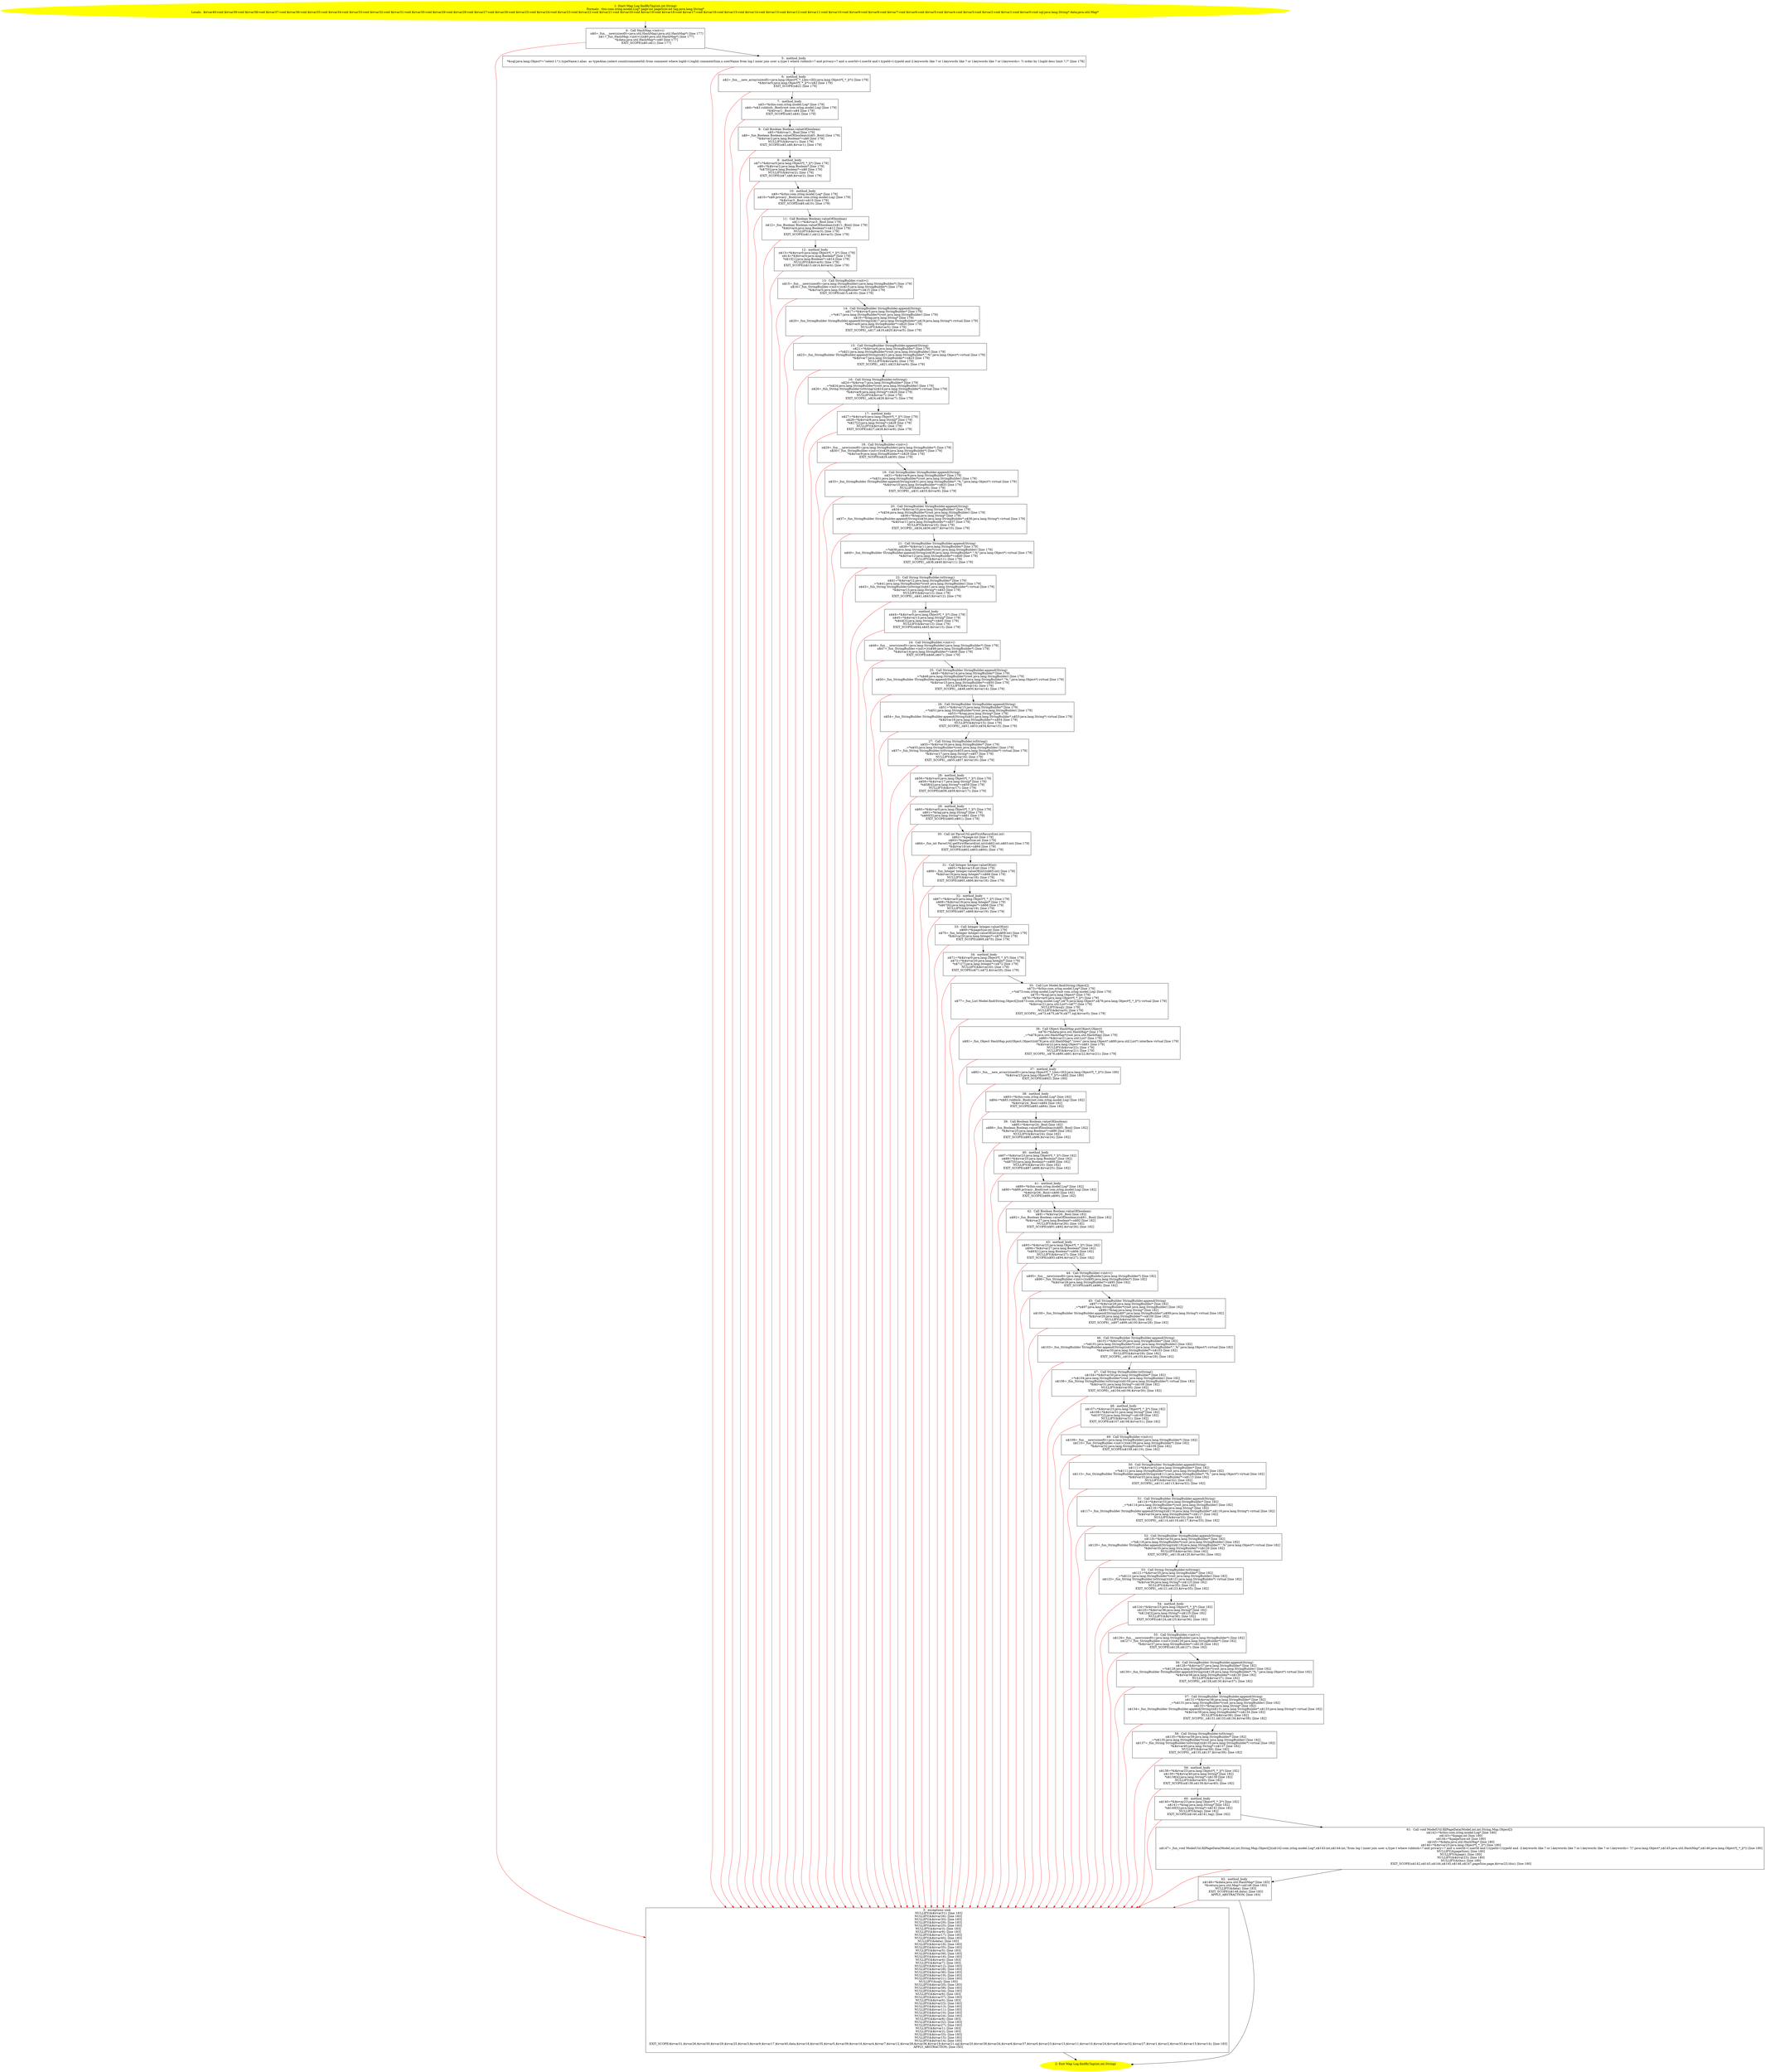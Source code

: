 /* @generated */
digraph cfg {
"com.zrlog.model.Log.findByTag(int,int,java.lang.String):java.util.Map.734ab06d39d2f42f70b16a574d7ffe7b_1" [label="1: Start Map Log.findByTag(int,int,String)\nFormals:  this:com.zrlog.model.Log* page:int pageSize:int tag:java.lang.String*\nLocals:  $irvar40:void $irvar39:void $irvar38:void $irvar37:void $irvar36:void $irvar35:void $irvar34:void $irvar33:void $irvar32:void $irvar31:void $irvar30:void $irvar29:void $irvar28:void $irvar27:void $irvar26:void $irvar25:void $irvar24:void $irvar23:void $irvar22:void $irvar21:void $irvar20:void $irvar19:void $irvar18:void $irvar17:void $irvar16:void $irvar15:void $irvar14:void $irvar13:void $irvar12:void $irvar11:void $irvar10:void $irvar9:void $irvar8:void $irvar7:void $irvar6:void $irvar5:void $irvar4:void $irvar3:void $irvar2:void $irvar1:void $irvar0:void sql:java.lang.String* data:java.util.Map* \n  " color=yellow style=filled]
	

	 "com.zrlog.model.Log.findByTag(int,int,java.lang.String):java.util.Map.734ab06d39d2f42f70b16a574d7ffe7b_1" -> "com.zrlog.model.Log.findByTag(int,int,java.lang.String):java.util.Map.734ab06d39d2f42f70b16a574d7ffe7b_4" ;
"com.zrlog.model.Log.findByTag(int,int,java.lang.String):java.util.Map.734ab06d39d2f42f70b16a574d7ffe7b_2" [label="2: Exit Map Log.findByTag(int,int,String) \n  " color=yellow style=filled]
	

"com.zrlog.model.Log.findByTag(int,int,java.lang.String):java.util.Map.734ab06d39d2f42f70b16a574d7ffe7b_3" [label="3:  exceptions sink \n   NULLIFY(&$irvar31); [line 183]\n  NULLIFY(&$irvar26); [line 183]\n  NULLIFY(&$irvar30); [line 183]\n  NULLIFY(&$irvar29); [line 183]\n  NULLIFY(&$irvar25); [line 183]\n  NULLIFY(&$irvar3); [line 183]\n  NULLIFY(&$irvar9); [line 183]\n  NULLIFY(&$irvar17); [line 183]\n  NULLIFY(&$irvar40); [line 183]\n  NULLIFY(&data); [line 183]\n  NULLIFY(&$irvar18); [line 183]\n  NULLIFY(&$irvar35); [line 183]\n  NULLIFY(&$irvar5); [line 183]\n  NULLIFY(&$irvar39); [line 183]\n  NULLIFY(&$irvar16); [line 183]\n  NULLIFY(&$irvar4); [line 183]\n  NULLIFY(&$irvar7); [line 183]\n  NULLIFY(&$irvar12); [line 183]\n  NULLIFY(&$irvar28); [line 183]\n  NULLIFY(&$irvar36); [line 183]\n  NULLIFY(&$irvar19); [line 183]\n  NULLIFY(&$irvar21); [line 183]\n  NULLIFY(&sql); [line 183]\n  NULLIFY(&$irvar20); [line 183]\n  NULLIFY(&$irvar38); [line 183]\n  NULLIFY(&$irvar34); [line 183]\n  NULLIFY(&$irvar6); [line 183]\n  NULLIFY(&$irvar37); [line 183]\n  NULLIFY(&$irvar0); [line 183]\n  NULLIFY(&$irvar23); [line 183]\n  NULLIFY(&$irvar13); [line 183]\n  NULLIFY(&$irvar11); [line 183]\n  NULLIFY(&$irvar10); [line 183]\n  NULLIFY(&$irvar24); [line 183]\n  NULLIFY(&$irvar8); [line 183]\n  NULLIFY(&$irvar32); [line 183]\n  NULLIFY(&$irvar27); [line 183]\n  NULLIFY(&$irvar1); [line 183]\n  NULLIFY(&$irvar2); [line 183]\n  NULLIFY(&$irvar33); [line 183]\n  NULLIFY(&$irvar15); [line 183]\n  NULLIFY(&$irvar14); [line 183]\n  EXIT_SCOPE($irvar31,$irvar26,$irvar30,$irvar29,$irvar25,$irvar3,$irvar9,$irvar17,$irvar40,data,$irvar18,$irvar35,$irvar5,$irvar39,$irvar16,$irvar4,$irvar7,$irvar12,$irvar28,$irvar36,$irvar19,$irvar21,sql,$irvar20,$irvar38,$irvar34,$irvar6,$irvar37,$irvar0,$irvar23,$irvar13,$irvar11,$irvar10,$irvar24,$irvar8,$irvar32,$irvar27,$irvar1,$irvar2,$irvar33,$irvar15,$irvar14); [line 183]\n  APPLY_ABSTRACTION; [line 183]\n " shape="box"]
	

	 "com.zrlog.model.Log.findByTag(int,int,java.lang.String):java.util.Map.734ab06d39d2f42f70b16a574d7ffe7b_3" -> "com.zrlog.model.Log.findByTag(int,int,java.lang.String):java.util.Map.734ab06d39d2f42f70b16a574d7ffe7b_2" ;
"com.zrlog.model.Log.findByTag(int,int,java.lang.String):java.util.Map.734ab06d39d2f42f70b16a574d7ffe7b_4" [label="4:  Call HashMap.<init>() \n   n$0=_fun___new(sizeof(t=java.util.HashMap):java.util.HashMap*) [line 177]\n  n$1=_fun_HashMap.<init>()(n$0:java.util.HashMap*) [line 177]\n  *&data:java.util.HashMap*=n$0 [line 177]\n  EXIT_SCOPE(n$0,n$1); [line 177]\n " shape="box"]
	

	 "com.zrlog.model.Log.findByTag(int,int,java.lang.String):java.util.Map.734ab06d39d2f42f70b16a574d7ffe7b_4" -> "com.zrlog.model.Log.findByTag(int,int,java.lang.String):java.util.Map.734ab06d39d2f42f70b16a574d7ffe7b_5" ;
	 "com.zrlog.model.Log.findByTag(int,int,java.lang.String):java.util.Map.734ab06d39d2f42f70b16a574d7ffe7b_4" -> "com.zrlog.model.Log.findByTag(int,int,java.lang.String):java.util.Map.734ab06d39d2f42f70b16a574d7ffe7b_3" [color="red" ];
"com.zrlog.model.Log.findByTag(int,int,java.lang.String):java.util.Map.734ab06d39d2f42f70b16a574d7ffe7b_5" [label="5:  method_body \n   *&sql:java.lang.Object*=\"select l.*,t.typeName,t.alias  as typeAlias,(select count(commentId) from comment where logId=l.logId) commentSize,u.userName from log l inner join user u,type t where rubbish=? and privacy=? and u.userId=l.userId and t.typeId=l.typeId and (l.keywords like ? or l.keywords like ? or l.keywords like ? or l.keywords= ?) order by l.logId desc limit ?,?\" [line 178]\n " shape="box"]
	

	 "com.zrlog.model.Log.findByTag(int,int,java.lang.String):java.util.Map.734ab06d39d2f42f70b16a574d7ffe7b_5" -> "com.zrlog.model.Log.findByTag(int,int,java.lang.String):java.util.Map.734ab06d39d2f42f70b16a574d7ffe7b_6" ;
	 "com.zrlog.model.Log.findByTag(int,int,java.lang.String):java.util.Map.734ab06d39d2f42f70b16a574d7ffe7b_5" -> "com.zrlog.model.Log.findByTag(int,int,java.lang.String):java.util.Map.734ab06d39d2f42f70b16a574d7ffe7b_3" [color="red" ];
"com.zrlog.model.Log.findByTag(int,int,java.lang.String):java.util.Map.734ab06d39d2f42f70b16a574d7ffe7b_6" [label="6:  method_body \n   n$2=_fun___new_array(sizeof(t=java.lang.Object*[_*_];len=[8]):java.lang.Object*[_*_](*)) [line 179]\n  *&$irvar0:java.lang.Object*[_*_](*)=n$2 [line 179]\n  EXIT_SCOPE(n$2); [line 179]\n " shape="box"]
	

	 "com.zrlog.model.Log.findByTag(int,int,java.lang.String):java.util.Map.734ab06d39d2f42f70b16a574d7ffe7b_6" -> "com.zrlog.model.Log.findByTag(int,int,java.lang.String):java.util.Map.734ab06d39d2f42f70b16a574d7ffe7b_7" ;
	 "com.zrlog.model.Log.findByTag(int,int,java.lang.String):java.util.Map.734ab06d39d2f42f70b16a574d7ffe7b_6" -> "com.zrlog.model.Log.findByTag(int,int,java.lang.String):java.util.Map.734ab06d39d2f42f70b16a574d7ffe7b_3" [color="red" ];
"com.zrlog.model.Log.findByTag(int,int,java.lang.String):java.util.Map.734ab06d39d2f42f70b16a574d7ffe7b_7" [label="7:  method_body \n   n$3=*&this:com.zrlog.model.Log* [line 179]\n  n$4=*n$3.rubbish:_Bool(root com.zrlog.model.Log) [line 179]\n  *&$irvar1:_Bool=n$4 [line 179]\n  EXIT_SCOPE(n$3,n$4); [line 179]\n " shape="box"]
	

	 "com.zrlog.model.Log.findByTag(int,int,java.lang.String):java.util.Map.734ab06d39d2f42f70b16a574d7ffe7b_7" -> "com.zrlog.model.Log.findByTag(int,int,java.lang.String):java.util.Map.734ab06d39d2f42f70b16a574d7ffe7b_8" ;
	 "com.zrlog.model.Log.findByTag(int,int,java.lang.String):java.util.Map.734ab06d39d2f42f70b16a574d7ffe7b_7" -> "com.zrlog.model.Log.findByTag(int,int,java.lang.String):java.util.Map.734ab06d39d2f42f70b16a574d7ffe7b_3" [color="red" ];
"com.zrlog.model.Log.findByTag(int,int,java.lang.String):java.util.Map.734ab06d39d2f42f70b16a574d7ffe7b_8" [label="8:  Call Boolean Boolean.valueOf(boolean) \n   n$5=*&$irvar1:_Bool [line 179]\n  n$6=_fun_Boolean Boolean.valueOf(boolean)(n$5:_Bool) [line 179]\n  *&$irvar2:java.lang.Boolean*=n$6 [line 179]\n  NULLIFY(&$irvar1); [line 179]\n  EXIT_SCOPE(n$5,n$6,$irvar1); [line 179]\n " shape="box"]
	

	 "com.zrlog.model.Log.findByTag(int,int,java.lang.String):java.util.Map.734ab06d39d2f42f70b16a574d7ffe7b_8" -> "com.zrlog.model.Log.findByTag(int,int,java.lang.String):java.util.Map.734ab06d39d2f42f70b16a574d7ffe7b_9" ;
	 "com.zrlog.model.Log.findByTag(int,int,java.lang.String):java.util.Map.734ab06d39d2f42f70b16a574d7ffe7b_8" -> "com.zrlog.model.Log.findByTag(int,int,java.lang.String):java.util.Map.734ab06d39d2f42f70b16a574d7ffe7b_3" [color="red" ];
"com.zrlog.model.Log.findByTag(int,int,java.lang.String):java.util.Map.734ab06d39d2f42f70b16a574d7ffe7b_9" [label="9:  method_body \n   n$7=*&$irvar0:java.lang.Object*[_*_](*) [line 179]\n  n$8=*&$irvar2:java.lang.Boolean* [line 179]\n  *n$7[0]:java.lang.Boolean*=n$8 [line 179]\n  NULLIFY(&$irvar2); [line 179]\n  EXIT_SCOPE(n$7,n$8,$irvar2); [line 179]\n " shape="box"]
	

	 "com.zrlog.model.Log.findByTag(int,int,java.lang.String):java.util.Map.734ab06d39d2f42f70b16a574d7ffe7b_9" -> "com.zrlog.model.Log.findByTag(int,int,java.lang.String):java.util.Map.734ab06d39d2f42f70b16a574d7ffe7b_10" ;
	 "com.zrlog.model.Log.findByTag(int,int,java.lang.String):java.util.Map.734ab06d39d2f42f70b16a574d7ffe7b_9" -> "com.zrlog.model.Log.findByTag(int,int,java.lang.String):java.util.Map.734ab06d39d2f42f70b16a574d7ffe7b_3" [color="red" ];
"com.zrlog.model.Log.findByTag(int,int,java.lang.String):java.util.Map.734ab06d39d2f42f70b16a574d7ffe7b_10" [label="10:  method_body \n   n$9=*&this:com.zrlog.model.Log* [line 179]\n  n$10=*n$9.privacy:_Bool(root com.zrlog.model.Log) [line 179]\n  *&$irvar3:_Bool=n$10 [line 179]\n  EXIT_SCOPE(n$9,n$10); [line 179]\n " shape="box"]
	

	 "com.zrlog.model.Log.findByTag(int,int,java.lang.String):java.util.Map.734ab06d39d2f42f70b16a574d7ffe7b_10" -> "com.zrlog.model.Log.findByTag(int,int,java.lang.String):java.util.Map.734ab06d39d2f42f70b16a574d7ffe7b_11" ;
	 "com.zrlog.model.Log.findByTag(int,int,java.lang.String):java.util.Map.734ab06d39d2f42f70b16a574d7ffe7b_10" -> "com.zrlog.model.Log.findByTag(int,int,java.lang.String):java.util.Map.734ab06d39d2f42f70b16a574d7ffe7b_3" [color="red" ];
"com.zrlog.model.Log.findByTag(int,int,java.lang.String):java.util.Map.734ab06d39d2f42f70b16a574d7ffe7b_11" [label="11:  Call Boolean Boolean.valueOf(boolean) \n   n$11=*&$irvar3:_Bool [line 179]\n  n$12=_fun_Boolean Boolean.valueOf(boolean)(n$11:_Bool) [line 179]\n  *&$irvar4:java.lang.Boolean*=n$12 [line 179]\n  NULLIFY(&$irvar3); [line 179]\n  EXIT_SCOPE(n$11,n$12,$irvar3); [line 179]\n " shape="box"]
	

	 "com.zrlog.model.Log.findByTag(int,int,java.lang.String):java.util.Map.734ab06d39d2f42f70b16a574d7ffe7b_11" -> "com.zrlog.model.Log.findByTag(int,int,java.lang.String):java.util.Map.734ab06d39d2f42f70b16a574d7ffe7b_12" ;
	 "com.zrlog.model.Log.findByTag(int,int,java.lang.String):java.util.Map.734ab06d39d2f42f70b16a574d7ffe7b_11" -> "com.zrlog.model.Log.findByTag(int,int,java.lang.String):java.util.Map.734ab06d39d2f42f70b16a574d7ffe7b_3" [color="red" ];
"com.zrlog.model.Log.findByTag(int,int,java.lang.String):java.util.Map.734ab06d39d2f42f70b16a574d7ffe7b_12" [label="12:  method_body \n   n$13=*&$irvar0:java.lang.Object*[_*_](*) [line 179]\n  n$14=*&$irvar4:java.lang.Boolean* [line 179]\n  *n$13[1]:java.lang.Boolean*=n$14 [line 179]\n  NULLIFY(&$irvar4); [line 179]\n  EXIT_SCOPE(n$13,n$14,$irvar4); [line 179]\n " shape="box"]
	

	 "com.zrlog.model.Log.findByTag(int,int,java.lang.String):java.util.Map.734ab06d39d2f42f70b16a574d7ffe7b_12" -> "com.zrlog.model.Log.findByTag(int,int,java.lang.String):java.util.Map.734ab06d39d2f42f70b16a574d7ffe7b_13" ;
	 "com.zrlog.model.Log.findByTag(int,int,java.lang.String):java.util.Map.734ab06d39d2f42f70b16a574d7ffe7b_12" -> "com.zrlog.model.Log.findByTag(int,int,java.lang.String):java.util.Map.734ab06d39d2f42f70b16a574d7ffe7b_3" [color="red" ];
"com.zrlog.model.Log.findByTag(int,int,java.lang.String):java.util.Map.734ab06d39d2f42f70b16a574d7ffe7b_13" [label="13:  Call StringBuilder.<init>() \n   n$15=_fun___new(sizeof(t=java.lang.StringBuilder):java.lang.StringBuilder*) [line 179]\n  n$16=_fun_StringBuilder.<init>()(n$15:java.lang.StringBuilder*) [line 179]\n  *&$irvar5:java.lang.StringBuilder*=n$15 [line 179]\n  EXIT_SCOPE(n$15,n$16); [line 179]\n " shape="box"]
	

	 "com.zrlog.model.Log.findByTag(int,int,java.lang.String):java.util.Map.734ab06d39d2f42f70b16a574d7ffe7b_13" -> "com.zrlog.model.Log.findByTag(int,int,java.lang.String):java.util.Map.734ab06d39d2f42f70b16a574d7ffe7b_14" ;
	 "com.zrlog.model.Log.findByTag(int,int,java.lang.String):java.util.Map.734ab06d39d2f42f70b16a574d7ffe7b_13" -> "com.zrlog.model.Log.findByTag(int,int,java.lang.String):java.util.Map.734ab06d39d2f42f70b16a574d7ffe7b_3" [color="red" ];
"com.zrlog.model.Log.findByTag(int,int,java.lang.String):java.util.Map.734ab06d39d2f42f70b16a574d7ffe7b_14" [label="14:  Call StringBuilder StringBuilder.append(String) \n   n$17=*&$irvar5:java.lang.StringBuilder* [line 179]\n  _=*n$17:java.lang.StringBuilder*(root java.lang.StringBuilder) [line 179]\n  n$19=*&tag:java.lang.String* [line 179]\n  n$20=_fun_StringBuilder StringBuilder.append(String)(n$17:java.lang.StringBuilder*,n$19:java.lang.String*) virtual [line 179]\n  *&$irvar6:java.lang.StringBuilder*=n$20 [line 179]\n  NULLIFY(&$irvar5); [line 179]\n  EXIT_SCOPE(_,n$17,n$19,n$20,$irvar5); [line 179]\n " shape="box"]
	

	 "com.zrlog.model.Log.findByTag(int,int,java.lang.String):java.util.Map.734ab06d39d2f42f70b16a574d7ffe7b_14" -> "com.zrlog.model.Log.findByTag(int,int,java.lang.String):java.util.Map.734ab06d39d2f42f70b16a574d7ffe7b_15" ;
	 "com.zrlog.model.Log.findByTag(int,int,java.lang.String):java.util.Map.734ab06d39d2f42f70b16a574d7ffe7b_14" -> "com.zrlog.model.Log.findByTag(int,int,java.lang.String):java.util.Map.734ab06d39d2f42f70b16a574d7ffe7b_3" [color="red" ];
"com.zrlog.model.Log.findByTag(int,int,java.lang.String):java.util.Map.734ab06d39d2f42f70b16a574d7ffe7b_15" [label="15:  Call StringBuilder StringBuilder.append(String) \n   n$21=*&$irvar6:java.lang.StringBuilder* [line 179]\n  _=*n$21:java.lang.StringBuilder*(root java.lang.StringBuilder) [line 179]\n  n$23=_fun_StringBuilder StringBuilder.append(String)(n$21:java.lang.StringBuilder*,\",%\":java.lang.Object*) virtual [line 179]\n  *&$irvar7:java.lang.StringBuilder*=n$23 [line 179]\n  NULLIFY(&$irvar6); [line 179]\n  EXIT_SCOPE(_,n$21,n$23,$irvar6); [line 179]\n " shape="box"]
	

	 "com.zrlog.model.Log.findByTag(int,int,java.lang.String):java.util.Map.734ab06d39d2f42f70b16a574d7ffe7b_15" -> "com.zrlog.model.Log.findByTag(int,int,java.lang.String):java.util.Map.734ab06d39d2f42f70b16a574d7ffe7b_16" ;
	 "com.zrlog.model.Log.findByTag(int,int,java.lang.String):java.util.Map.734ab06d39d2f42f70b16a574d7ffe7b_15" -> "com.zrlog.model.Log.findByTag(int,int,java.lang.String):java.util.Map.734ab06d39d2f42f70b16a574d7ffe7b_3" [color="red" ];
"com.zrlog.model.Log.findByTag(int,int,java.lang.String):java.util.Map.734ab06d39d2f42f70b16a574d7ffe7b_16" [label="16:  Call String StringBuilder.toString() \n   n$24=*&$irvar7:java.lang.StringBuilder* [line 179]\n  _=*n$24:java.lang.StringBuilder*(root java.lang.StringBuilder) [line 179]\n  n$26=_fun_String StringBuilder.toString()(n$24:java.lang.StringBuilder*) virtual [line 179]\n  *&$irvar8:java.lang.String*=n$26 [line 179]\n  NULLIFY(&$irvar7); [line 179]\n  EXIT_SCOPE(_,n$24,n$26,$irvar7); [line 179]\n " shape="box"]
	

	 "com.zrlog.model.Log.findByTag(int,int,java.lang.String):java.util.Map.734ab06d39d2f42f70b16a574d7ffe7b_16" -> "com.zrlog.model.Log.findByTag(int,int,java.lang.String):java.util.Map.734ab06d39d2f42f70b16a574d7ffe7b_17" ;
	 "com.zrlog.model.Log.findByTag(int,int,java.lang.String):java.util.Map.734ab06d39d2f42f70b16a574d7ffe7b_16" -> "com.zrlog.model.Log.findByTag(int,int,java.lang.String):java.util.Map.734ab06d39d2f42f70b16a574d7ffe7b_3" [color="red" ];
"com.zrlog.model.Log.findByTag(int,int,java.lang.String):java.util.Map.734ab06d39d2f42f70b16a574d7ffe7b_17" [label="17:  method_body \n   n$27=*&$irvar0:java.lang.Object*[_*_](*) [line 179]\n  n$28=*&$irvar8:java.lang.String* [line 179]\n  *n$27[2]:java.lang.String*=n$28 [line 179]\n  NULLIFY(&$irvar8); [line 179]\n  EXIT_SCOPE(n$27,n$28,$irvar8); [line 179]\n " shape="box"]
	

	 "com.zrlog.model.Log.findByTag(int,int,java.lang.String):java.util.Map.734ab06d39d2f42f70b16a574d7ffe7b_17" -> "com.zrlog.model.Log.findByTag(int,int,java.lang.String):java.util.Map.734ab06d39d2f42f70b16a574d7ffe7b_18" ;
	 "com.zrlog.model.Log.findByTag(int,int,java.lang.String):java.util.Map.734ab06d39d2f42f70b16a574d7ffe7b_17" -> "com.zrlog.model.Log.findByTag(int,int,java.lang.String):java.util.Map.734ab06d39d2f42f70b16a574d7ffe7b_3" [color="red" ];
"com.zrlog.model.Log.findByTag(int,int,java.lang.String):java.util.Map.734ab06d39d2f42f70b16a574d7ffe7b_18" [label="18:  Call StringBuilder.<init>() \n   n$29=_fun___new(sizeof(t=java.lang.StringBuilder):java.lang.StringBuilder*) [line 179]\n  n$30=_fun_StringBuilder.<init>()(n$29:java.lang.StringBuilder*) [line 179]\n  *&$irvar9:java.lang.StringBuilder*=n$29 [line 179]\n  EXIT_SCOPE(n$29,n$30); [line 179]\n " shape="box"]
	

	 "com.zrlog.model.Log.findByTag(int,int,java.lang.String):java.util.Map.734ab06d39d2f42f70b16a574d7ffe7b_18" -> "com.zrlog.model.Log.findByTag(int,int,java.lang.String):java.util.Map.734ab06d39d2f42f70b16a574d7ffe7b_19" ;
	 "com.zrlog.model.Log.findByTag(int,int,java.lang.String):java.util.Map.734ab06d39d2f42f70b16a574d7ffe7b_18" -> "com.zrlog.model.Log.findByTag(int,int,java.lang.String):java.util.Map.734ab06d39d2f42f70b16a574d7ffe7b_3" [color="red" ];
"com.zrlog.model.Log.findByTag(int,int,java.lang.String):java.util.Map.734ab06d39d2f42f70b16a574d7ffe7b_19" [label="19:  Call StringBuilder StringBuilder.append(String) \n   n$31=*&$irvar9:java.lang.StringBuilder* [line 179]\n  _=*n$31:java.lang.StringBuilder*(root java.lang.StringBuilder) [line 179]\n  n$33=_fun_StringBuilder StringBuilder.append(String)(n$31:java.lang.StringBuilder*,\"%,\":java.lang.Object*) virtual [line 179]\n  *&$irvar10:java.lang.StringBuilder*=n$33 [line 179]\n  NULLIFY(&$irvar9); [line 179]\n  EXIT_SCOPE(_,n$31,n$33,$irvar9); [line 179]\n " shape="box"]
	

	 "com.zrlog.model.Log.findByTag(int,int,java.lang.String):java.util.Map.734ab06d39d2f42f70b16a574d7ffe7b_19" -> "com.zrlog.model.Log.findByTag(int,int,java.lang.String):java.util.Map.734ab06d39d2f42f70b16a574d7ffe7b_20" ;
	 "com.zrlog.model.Log.findByTag(int,int,java.lang.String):java.util.Map.734ab06d39d2f42f70b16a574d7ffe7b_19" -> "com.zrlog.model.Log.findByTag(int,int,java.lang.String):java.util.Map.734ab06d39d2f42f70b16a574d7ffe7b_3" [color="red" ];
"com.zrlog.model.Log.findByTag(int,int,java.lang.String):java.util.Map.734ab06d39d2f42f70b16a574d7ffe7b_20" [label="20:  Call StringBuilder StringBuilder.append(String) \n   n$34=*&$irvar10:java.lang.StringBuilder* [line 179]\n  _=*n$34:java.lang.StringBuilder*(root java.lang.StringBuilder) [line 179]\n  n$36=*&tag:java.lang.String* [line 179]\n  n$37=_fun_StringBuilder StringBuilder.append(String)(n$34:java.lang.StringBuilder*,n$36:java.lang.String*) virtual [line 179]\n  *&$irvar11:java.lang.StringBuilder*=n$37 [line 179]\n  NULLIFY(&$irvar10); [line 179]\n  EXIT_SCOPE(_,n$34,n$36,n$37,$irvar10); [line 179]\n " shape="box"]
	

	 "com.zrlog.model.Log.findByTag(int,int,java.lang.String):java.util.Map.734ab06d39d2f42f70b16a574d7ffe7b_20" -> "com.zrlog.model.Log.findByTag(int,int,java.lang.String):java.util.Map.734ab06d39d2f42f70b16a574d7ffe7b_21" ;
	 "com.zrlog.model.Log.findByTag(int,int,java.lang.String):java.util.Map.734ab06d39d2f42f70b16a574d7ffe7b_20" -> "com.zrlog.model.Log.findByTag(int,int,java.lang.String):java.util.Map.734ab06d39d2f42f70b16a574d7ffe7b_3" [color="red" ];
"com.zrlog.model.Log.findByTag(int,int,java.lang.String):java.util.Map.734ab06d39d2f42f70b16a574d7ffe7b_21" [label="21:  Call StringBuilder StringBuilder.append(String) \n   n$38=*&$irvar11:java.lang.StringBuilder* [line 179]\n  _=*n$38:java.lang.StringBuilder*(root java.lang.StringBuilder) [line 179]\n  n$40=_fun_StringBuilder StringBuilder.append(String)(n$38:java.lang.StringBuilder*,\",%\":java.lang.Object*) virtual [line 179]\n  *&$irvar12:java.lang.StringBuilder*=n$40 [line 179]\n  NULLIFY(&$irvar11); [line 179]\n  EXIT_SCOPE(_,n$38,n$40,$irvar11); [line 179]\n " shape="box"]
	

	 "com.zrlog.model.Log.findByTag(int,int,java.lang.String):java.util.Map.734ab06d39d2f42f70b16a574d7ffe7b_21" -> "com.zrlog.model.Log.findByTag(int,int,java.lang.String):java.util.Map.734ab06d39d2f42f70b16a574d7ffe7b_22" ;
	 "com.zrlog.model.Log.findByTag(int,int,java.lang.String):java.util.Map.734ab06d39d2f42f70b16a574d7ffe7b_21" -> "com.zrlog.model.Log.findByTag(int,int,java.lang.String):java.util.Map.734ab06d39d2f42f70b16a574d7ffe7b_3" [color="red" ];
"com.zrlog.model.Log.findByTag(int,int,java.lang.String):java.util.Map.734ab06d39d2f42f70b16a574d7ffe7b_22" [label="22:  Call String StringBuilder.toString() \n   n$41=*&$irvar12:java.lang.StringBuilder* [line 179]\n  _=*n$41:java.lang.StringBuilder*(root java.lang.StringBuilder) [line 179]\n  n$43=_fun_String StringBuilder.toString()(n$41:java.lang.StringBuilder*) virtual [line 179]\n  *&$irvar13:java.lang.String*=n$43 [line 179]\n  NULLIFY(&$irvar12); [line 179]\n  EXIT_SCOPE(_,n$41,n$43,$irvar12); [line 179]\n " shape="box"]
	

	 "com.zrlog.model.Log.findByTag(int,int,java.lang.String):java.util.Map.734ab06d39d2f42f70b16a574d7ffe7b_22" -> "com.zrlog.model.Log.findByTag(int,int,java.lang.String):java.util.Map.734ab06d39d2f42f70b16a574d7ffe7b_23" ;
	 "com.zrlog.model.Log.findByTag(int,int,java.lang.String):java.util.Map.734ab06d39d2f42f70b16a574d7ffe7b_22" -> "com.zrlog.model.Log.findByTag(int,int,java.lang.String):java.util.Map.734ab06d39d2f42f70b16a574d7ffe7b_3" [color="red" ];
"com.zrlog.model.Log.findByTag(int,int,java.lang.String):java.util.Map.734ab06d39d2f42f70b16a574d7ffe7b_23" [label="23:  method_body \n   n$44=*&$irvar0:java.lang.Object*[_*_](*) [line 179]\n  n$45=*&$irvar13:java.lang.String* [line 179]\n  *n$44[3]:java.lang.String*=n$45 [line 179]\n  NULLIFY(&$irvar13); [line 179]\n  EXIT_SCOPE(n$44,n$45,$irvar13); [line 179]\n " shape="box"]
	

	 "com.zrlog.model.Log.findByTag(int,int,java.lang.String):java.util.Map.734ab06d39d2f42f70b16a574d7ffe7b_23" -> "com.zrlog.model.Log.findByTag(int,int,java.lang.String):java.util.Map.734ab06d39d2f42f70b16a574d7ffe7b_24" ;
	 "com.zrlog.model.Log.findByTag(int,int,java.lang.String):java.util.Map.734ab06d39d2f42f70b16a574d7ffe7b_23" -> "com.zrlog.model.Log.findByTag(int,int,java.lang.String):java.util.Map.734ab06d39d2f42f70b16a574d7ffe7b_3" [color="red" ];
"com.zrlog.model.Log.findByTag(int,int,java.lang.String):java.util.Map.734ab06d39d2f42f70b16a574d7ffe7b_24" [label="24:  Call StringBuilder.<init>() \n   n$46=_fun___new(sizeof(t=java.lang.StringBuilder):java.lang.StringBuilder*) [line 179]\n  n$47=_fun_StringBuilder.<init>()(n$46:java.lang.StringBuilder*) [line 179]\n  *&$irvar14:java.lang.StringBuilder*=n$46 [line 179]\n  EXIT_SCOPE(n$46,n$47); [line 179]\n " shape="box"]
	

	 "com.zrlog.model.Log.findByTag(int,int,java.lang.String):java.util.Map.734ab06d39d2f42f70b16a574d7ffe7b_24" -> "com.zrlog.model.Log.findByTag(int,int,java.lang.String):java.util.Map.734ab06d39d2f42f70b16a574d7ffe7b_25" ;
	 "com.zrlog.model.Log.findByTag(int,int,java.lang.String):java.util.Map.734ab06d39d2f42f70b16a574d7ffe7b_24" -> "com.zrlog.model.Log.findByTag(int,int,java.lang.String):java.util.Map.734ab06d39d2f42f70b16a574d7ffe7b_3" [color="red" ];
"com.zrlog.model.Log.findByTag(int,int,java.lang.String):java.util.Map.734ab06d39d2f42f70b16a574d7ffe7b_25" [label="25:  Call StringBuilder StringBuilder.append(String) \n   n$48=*&$irvar14:java.lang.StringBuilder* [line 179]\n  _=*n$48:java.lang.StringBuilder*(root java.lang.StringBuilder) [line 179]\n  n$50=_fun_StringBuilder StringBuilder.append(String)(n$48:java.lang.StringBuilder*,\"%,\":java.lang.Object*) virtual [line 179]\n  *&$irvar15:java.lang.StringBuilder*=n$50 [line 179]\n  NULLIFY(&$irvar14); [line 179]\n  EXIT_SCOPE(_,n$48,n$50,$irvar14); [line 179]\n " shape="box"]
	

	 "com.zrlog.model.Log.findByTag(int,int,java.lang.String):java.util.Map.734ab06d39d2f42f70b16a574d7ffe7b_25" -> "com.zrlog.model.Log.findByTag(int,int,java.lang.String):java.util.Map.734ab06d39d2f42f70b16a574d7ffe7b_26" ;
	 "com.zrlog.model.Log.findByTag(int,int,java.lang.String):java.util.Map.734ab06d39d2f42f70b16a574d7ffe7b_25" -> "com.zrlog.model.Log.findByTag(int,int,java.lang.String):java.util.Map.734ab06d39d2f42f70b16a574d7ffe7b_3" [color="red" ];
"com.zrlog.model.Log.findByTag(int,int,java.lang.String):java.util.Map.734ab06d39d2f42f70b16a574d7ffe7b_26" [label="26:  Call StringBuilder StringBuilder.append(String) \n   n$51=*&$irvar15:java.lang.StringBuilder* [line 179]\n  _=*n$51:java.lang.StringBuilder*(root java.lang.StringBuilder) [line 179]\n  n$53=*&tag:java.lang.String* [line 179]\n  n$54=_fun_StringBuilder StringBuilder.append(String)(n$51:java.lang.StringBuilder*,n$53:java.lang.String*) virtual [line 179]\n  *&$irvar16:java.lang.StringBuilder*=n$54 [line 179]\n  NULLIFY(&$irvar15); [line 179]\n  EXIT_SCOPE(_,n$51,n$53,n$54,$irvar15); [line 179]\n " shape="box"]
	

	 "com.zrlog.model.Log.findByTag(int,int,java.lang.String):java.util.Map.734ab06d39d2f42f70b16a574d7ffe7b_26" -> "com.zrlog.model.Log.findByTag(int,int,java.lang.String):java.util.Map.734ab06d39d2f42f70b16a574d7ffe7b_27" ;
	 "com.zrlog.model.Log.findByTag(int,int,java.lang.String):java.util.Map.734ab06d39d2f42f70b16a574d7ffe7b_26" -> "com.zrlog.model.Log.findByTag(int,int,java.lang.String):java.util.Map.734ab06d39d2f42f70b16a574d7ffe7b_3" [color="red" ];
"com.zrlog.model.Log.findByTag(int,int,java.lang.String):java.util.Map.734ab06d39d2f42f70b16a574d7ffe7b_27" [label="27:  Call String StringBuilder.toString() \n   n$55=*&$irvar16:java.lang.StringBuilder* [line 179]\n  _=*n$55:java.lang.StringBuilder*(root java.lang.StringBuilder) [line 179]\n  n$57=_fun_String StringBuilder.toString()(n$55:java.lang.StringBuilder*) virtual [line 179]\n  *&$irvar17:java.lang.String*=n$57 [line 179]\n  NULLIFY(&$irvar16); [line 179]\n  EXIT_SCOPE(_,n$55,n$57,$irvar16); [line 179]\n " shape="box"]
	

	 "com.zrlog.model.Log.findByTag(int,int,java.lang.String):java.util.Map.734ab06d39d2f42f70b16a574d7ffe7b_27" -> "com.zrlog.model.Log.findByTag(int,int,java.lang.String):java.util.Map.734ab06d39d2f42f70b16a574d7ffe7b_28" ;
	 "com.zrlog.model.Log.findByTag(int,int,java.lang.String):java.util.Map.734ab06d39d2f42f70b16a574d7ffe7b_27" -> "com.zrlog.model.Log.findByTag(int,int,java.lang.String):java.util.Map.734ab06d39d2f42f70b16a574d7ffe7b_3" [color="red" ];
"com.zrlog.model.Log.findByTag(int,int,java.lang.String):java.util.Map.734ab06d39d2f42f70b16a574d7ffe7b_28" [label="28:  method_body \n   n$58=*&$irvar0:java.lang.Object*[_*_](*) [line 179]\n  n$59=*&$irvar17:java.lang.String* [line 179]\n  *n$58[4]:java.lang.String*=n$59 [line 179]\n  NULLIFY(&$irvar17); [line 179]\n  EXIT_SCOPE(n$58,n$59,$irvar17); [line 179]\n " shape="box"]
	

	 "com.zrlog.model.Log.findByTag(int,int,java.lang.String):java.util.Map.734ab06d39d2f42f70b16a574d7ffe7b_28" -> "com.zrlog.model.Log.findByTag(int,int,java.lang.String):java.util.Map.734ab06d39d2f42f70b16a574d7ffe7b_29" ;
	 "com.zrlog.model.Log.findByTag(int,int,java.lang.String):java.util.Map.734ab06d39d2f42f70b16a574d7ffe7b_28" -> "com.zrlog.model.Log.findByTag(int,int,java.lang.String):java.util.Map.734ab06d39d2f42f70b16a574d7ffe7b_3" [color="red" ];
"com.zrlog.model.Log.findByTag(int,int,java.lang.String):java.util.Map.734ab06d39d2f42f70b16a574d7ffe7b_29" [label="29:  method_body \n   n$60=*&$irvar0:java.lang.Object*[_*_](*) [line 179]\n  n$61=*&tag:java.lang.String* [line 179]\n  *n$60[5]:java.lang.String*=n$61 [line 179]\n  EXIT_SCOPE(n$60,n$61); [line 179]\n " shape="box"]
	

	 "com.zrlog.model.Log.findByTag(int,int,java.lang.String):java.util.Map.734ab06d39d2f42f70b16a574d7ffe7b_29" -> "com.zrlog.model.Log.findByTag(int,int,java.lang.String):java.util.Map.734ab06d39d2f42f70b16a574d7ffe7b_30" ;
	 "com.zrlog.model.Log.findByTag(int,int,java.lang.String):java.util.Map.734ab06d39d2f42f70b16a574d7ffe7b_29" -> "com.zrlog.model.Log.findByTag(int,int,java.lang.String):java.util.Map.734ab06d39d2f42f70b16a574d7ffe7b_3" [color="red" ];
"com.zrlog.model.Log.findByTag(int,int,java.lang.String):java.util.Map.734ab06d39d2f42f70b16a574d7ffe7b_30" [label="30:  Call int ParseUtil.getFirstRecord(int,int) \n   n$62=*&page:int [line 179]\n  n$63=*&pageSize:int [line 179]\n  n$64=_fun_int ParseUtil.getFirstRecord(int,int)(n$62:int,n$63:int) [line 179]\n  *&$irvar18:int=n$64 [line 179]\n  EXIT_SCOPE(n$62,n$63,n$64); [line 179]\n " shape="box"]
	

	 "com.zrlog.model.Log.findByTag(int,int,java.lang.String):java.util.Map.734ab06d39d2f42f70b16a574d7ffe7b_30" -> "com.zrlog.model.Log.findByTag(int,int,java.lang.String):java.util.Map.734ab06d39d2f42f70b16a574d7ffe7b_31" ;
	 "com.zrlog.model.Log.findByTag(int,int,java.lang.String):java.util.Map.734ab06d39d2f42f70b16a574d7ffe7b_30" -> "com.zrlog.model.Log.findByTag(int,int,java.lang.String):java.util.Map.734ab06d39d2f42f70b16a574d7ffe7b_3" [color="red" ];
"com.zrlog.model.Log.findByTag(int,int,java.lang.String):java.util.Map.734ab06d39d2f42f70b16a574d7ffe7b_31" [label="31:  Call Integer Integer.valueOf(int) \n   n$65=*&$irvar18:int [line 179]\n  n$66=_fun_Integer Integer.valueOf(int)(n$65:int) [line 179]\n  *&$irvar19:java.lang.Integer*=n$66 [line 179]\n  NULLIFY(&$irvar18); [line 179]\n  EXIT_SCOPE(n$65,n$66,$irvar18); [line 179]\n " shape="box"]
	

	 "com.zrlog.model.Log.findByTag(int,int,java.lang.String):java.util.Map.734ab06d39d2f42f70b16a574d7ffe7b_31" -> "com.zrlog.model.Log.findByTag(int,int,java.lang.String):java.util.Map.734ab06d39d2f42f70b16a574d7ffe7b_32" ;
	 "com.zrlog.model.Log.findByTag(int,int,java.lang.String):java.util.Map.734ab06d39d2f42f70b16a574d7ffe7b_31" -> "com.zrlog.model.Log.findByTag(int,int,java.lang.String):java.util.Map.734ab06d39d2f42f70b16a574d7ffe7b_3" [color="red" ];
"com.zrlog.model.Log.findByTag(int,int,java.lang.String):java.util.Map.734ab06d39d2f42f70b16a574d7ffe7b_32" [label="32:  method_body \n   n$67=*&$irvar0:java.lang.Object*[_*_](*) [line 179]\n  n$68=*&$irvar19:java.lang.Integer* [line 179]\n  *n$67[6]:java.lang.Integer*=n$68 [line 179]\n  NULLIFY(&$irvar19); [line 179]\n  EXIT_SCOPE(n$67,n$68,$irvar19); [line 179]\n " shape="box"]
	

	 "com.zrlog.model.Log.findByTag(int,int,java.lang.String):java.util.Map.734ab06d39d2f42f70b16a574d7ffe7b_32" -> "com.zrlog.model.Log.findByTag(int,int,java.lang.String):java.util.Map.734ab06d39d2f42f70b16a574d7ffe7b_33" ;
	 "com.zrlog.model.Log.findByTag(int,int,java.lang.String):java.util.Map.734ab06d39d2f42f70b16a574d7ffe7b_32" -> "com.zrlog.model.Log.findByTag(int,int,java.lang.String):java.util.Map.734ab06d39d2f42f70b16a574d7ffe7b_3" [color="red" ];
"com.zrlog.model.Log.findByTag(int,int,java.lang.String):java.util.Map.734ab06d39d2f42f70b16a574d7ffe7b_33" [label="33:  Call Integer Integer.valueOf(int) \n   n$69=*&pageSize:int [line 179]\n  n$70=_fun_Integer Integer.valueOf(int)(n$69:int) [line 179]\n  *&$irvar20:java.lang.Integer*=n$70 [line 179]\n  EXIT_SCOPE(n$69,n$70); [line 179]\n " shape="box"]
	

	 "com.zrlog.model.Log.findByTag(int,int,java.lang.String):java.util.Map.734ab06d39d2f42f70b16a574d7ffe7b_33" -> "com.zrlog.model.Log.findByTag(int,int,java.lang.String):java.util.Map.734ab06d39d2f42f70b16a574d7ffe7b_34" ;
	 "com.zrlog.model.Log.findByTag(int,int,java.lang.String):java.util.Map.734ab06d39d2f42f70b16a574d7ffe7b_33" -> "com.zrlog.model.Log.findByTag(int,int,java.lang.String):java.util.Map.734ab06d39d2f42f70b16a574d7ffe7b_3" [color="red" ];
"com.zrlog.model.Log.findByTag(int,int,java.lang.String):java.util.Map.734ab06d39d2f42f70b16a574d7ffe7b_34" [label="34:  method_body \n   n$71=*&$irvar0:java.lang.Object*[_*_](*) [line 179]\n  n$72=*&$irvar20:java.lang.Integer* [line 179]\n  *n$71[7]:java.lang.Integer*=n$72 [line 179]\n  NULLIFY(&$irvar20); [line 179]\n  EXIT_SCOPE(n$71,n$72,$irvar20); [line 179]\n " shape="box"]
	

	 "com.zrlog.model.Log.findByTag(int,int,java.lang.String):java.util.Map.734ab06d39d2f42f70b16a574d7ffe7b_34" -> "com.zrlog.model.Log.findByTag(int,int,java.lang.String):java.util.Map.734ab06d39d2f42f70b16a574d7ffe7b_35" ;
	 "com.zrlog.model.Log.findByTag(int,int,java.lang.String):java.util.Map.734ab06d39d2f42f70b16a574d7ffe7b_34" -> "com.zrlog.model.Log.findByTag(int,int,java.lang.String):java.util.Map.734ab06d39d2f42f70b16a574d7ffe7b_3" [color="red" ];
"com.zrlog.model.Log.findByTag(int,int,java.lang.String):java.util.Map.734ab06d39d2f42f70b16a574d7ffe7b_35" [label="35:  Call List Model.find(String,Object[]) \n   n$73=*&this:com.zrlog.model.Log* [line 179]\n  _=*n$73:com.zrlog.model.Log*(root com.zrlog.model.Log) [line 179]\n  n$75=*&sql:java.lang.Object* [line 179]\n  n$76=*&$irvar0:java.lang.Object*[_*_](*) [line 179]\n  n$77=_fun_List Model.find(String,Object[])(n$73:com.zrlog.model.Log*,n$75:java.lang.Object*,n$76:java.lang.Object*[_*_](*)) virtual [line 179]\n  *&$irvar21:java.util.List*=n$77 [line 179]\n  NULLIFY(&sql); [line 179]\n  NULLIFY(&$irvar0); [line 179]\n  EXIT_SCOPE(_,n$73,n$75,n$76,n$77,sql,$irvar0); [line 179]\n " shape="box"]
	

	 "com.zrlog.model.Log.findByTag(int,int,java.lang.String):java.util.Map.734ab06d39d2f42f70b16a574d7ffe7b_35" -> "com.zrlog.model.Log.findByTag(int,int,java.lang.String):java.util.Map.734ab06d39d2f42f70b16a574d7ffe7b_36" ;
	 "com.zrlog.model.Log.findByTag(int,int,java.lang.String):java.util.Map.734ab06d39d2f42f70b16a574d7ffe7b_35" -> "com.zrlog.model.Log.findByTag(int,int,java.lang.String):java.util.Map.734ab06d39d2f42f70b16a574d7ffe7b_3" [color="red" ];
"com.zrlog.model.Log.findByTag(int,int,java.lang.String):java.util.Map.734ab06d39d2f42f70b16a574d7ffe7b_36" [label="36:  Call Object HashMap.put(Object,Object) \n   n$78=*&data:java.util.HashMap* [line 179]\n  _=*n$78:java.util.HashMap*(root java.util.HashMap) [line 179]\n  n$80=*&$irvar21:java.util.List* [line 179]\n  n$81=_fun_Object HashMap.put(Object,Object)(n$78:java.util.HashMap*,\"rows\":java.lang.Object*,n$80:java.util.List*) interface virtual [line 179]\n  *&$irvar22:java.lang.Object*=n$81 [line 179]\n  NULLIFY(&$irvar22); [line 179]\n  NULLIFY(&$irvar21); [line 179]\n  EXIT_SCOPE(_,n$78,n$80,n$81,$irvar22,$irvar21); [line 179]\n " shape="box"]
	

	 "com.zrlog.model.Log.findByTag(int,int,java.lang.String):java.util.Map.734ab06d39d2f42f70b16a574d7ffe7b_36" -> "com.zrlog.model.Log.findByTag(int,int,java.lang.String):java.util.Map.734ab06d39d2f42f70b16a574d7ffe7b_37" ;
	 "com.zrlog.model.Log.findByTag(int,int,java.lang.String):java.util.Map.734ab06d39d2f42f70b16a574d7ffe7b_36" -> "com.zrlog.model.Log.findByTag(int,int,java.lang.String):java.util.Map.734ab06d39d2f42f70b16a574d7ffe7b_3" [color="red" ];
"com.zrlog.model.Log.findByTag(int,int,java.lang.String):java.util.Map.734ab06d39d2f42f70b16a574d7ffe7b_37" [label="37:  method_body \n   n$82=_fun___new_array(sizeof(t=java.lang.Object*[_*_];len=[6]):java.lang.Object*[_*_](*)) [line 180]\n  *&$irvar23:java.lang.Object*[_*_](*)=n$82 [line 180]\n  EXIT_SCOPE(n$82); [line 180]\n " shape="box"]
	

	 "com.zrlog.model.Log.findByTag(int,int,java.lang.String):java.util.Map.734ab06d39d2f42f70b16a574d7ffe7b_37" -> "com.zrlog.model.Log.findByTag(int,int,java.lang.String):java.util.Map.734ab06d39d2f42f70b16a574d7ffe7b_38" ;
	 "com.zrlog.model.Log.findByTag(int,int,java.lang.String):java.util.Map.734ab06d39d2f42f70b16a574d7ffe7b_37" -> "com.zrlog.model.Log.findByTag(int,int,java.lang.String):java.util.Map.734ab06d39d2f42f70b16a574d7ffe7b_3" [color="red" ];
"com.zrlog.model.Log.findByTag(int,int,java.lang.String):java.util.Map.734ab06d39d2f42f70b16a574d7ffe7b_38" [label="38:  method_body \n   n$83=*&this:com.zrlog.model.Log* [line 182]\n  n$84=*n$83.rubbish:_Bool(root com.zrlog.model.Log) [line 182]\n  *&$irvar24:_Bool=n$84 [line 182]\n  EXIT_SCOPE(n$83,n$84); [line 182]\n " shape="box"]
	

	 "com.zrlog.model.Log.findByTag(int,int,java.lang.String):java.util.Map.734ab06d39d2f42f70b16a574d7ffe7b_38" -> "com.zrlog.model.Log.findByTag(int,int,java.lang.String):java.util.Map.734ab06d39d2f42f70b16a574d7ffe7b_39" ;
	 "com.zrlog.model.Log.findByTag(int,int,java.lang.String):java.util.Map.734ab06d39d2f42f70b16a574d7ffe7b_38" -> "com.zrlog.model.Log.findByTag(int,int,java.lang.String):java.util.Map.734ab06d39d2f42f70b16a574d7ffe7b_3" [color="red" ];
"com.zrlog.model.Log.findByTag(int,int,java.lang.String):java.util.Map.734ab06d39d2f42f70b16a574d7ffe7b_39" [label="39:  Call Boolean Boolean.valueOf(boolean) \n   n$85=*&$irvar24:_Bool [line 182]\n  n$86=_fun_Boolean Boolean.valueOf(boolean)(n$85:_Bool) [line 182]\n  *&$irvar25:java.lang.Boolean*=n$86 [line 182]\n  NULLIFY(&$irvar24); [line 182]\n  EXIT_SCOPE(n$85,n$86,$irvar24); [line 182]\n " shape="box"]
	

	 "com.zrlog.model.Log.findByTag(int,int,java.lang.String):java.util.Map.734ab06d39d2f42f70b16a574d7ffe7b_39" -> "com.zrlog.model.Log.findByTag(int,int,java.lang.String):java.util.Map.734ab06d39d2f42f70b16a574d7ffe7b_40" ;
	 "com.zrlog.model.Log.findByTag(int,int,java.lang.String):java.util.Map.734ab06d39d2f42f70b16a574d7ffe7b_39" -> "com.zrlog.model.Log.findByTag(int,int,java.lang.String):java.util.Map.734ab06d39d2f42f70b16a574d7ffe7b_3" [color="red" ];
"com.zrlog.model.Log.findByTag(int,int,java.lang.String):java.util.Map.734ab06d39d2f42f70b16a574d7ffe7b_40" [label="40:  method_body \n   n$87=*&$irvar23:java.lang.Object*[_*_](*) [line 182]\n  n$88=*&$irvar25:java.lang.Boolean* [line 182]\n  *n$87[0]:java.lang.Boolean*=n$88 [line 182]\n  NULLIFY(&$irvar25); [line 182]\n  EXIT_SCOPE(n$87,n$88,$irvar25); [line 182]\n " shape="box"]
	

	 "com.zrlog.model.Log.findByTag(int,int,java.lang.String):java.util.Map.734ab06d39d2f42f70b16a574d7ffe7b_40" -> "com.zrlog.model.Log.findByTag(int,int,java.lang.String):java.util.Map.734ab06d39d2f42f70b16a574d7ffe7b_41" ;
	 "com.zrlog.model.Log.findByTag(int,int,java.lang.String):java.util.Map.734ab06d39d2f42f70b16a574d7ffe7b_40" -> "com.zrlog.model.Log.findByTag(int,int,java.lang.String):java.util.Map.734ab06d39d2f42f70b16a574d7ffe7b_3" [color="red" ];
"com.zrlog.model.Log.findByTag(int,int,java.lang.String):java.util.Map.734ab06d39d2f42f70b16a574d7ffe7b_41" [label="41:  method_body \n   n$89=*&this:com.zrlog.model.Log* [line 182]\n  n$90=*n$89.privacy:_Bool(root com.zrlog.model.Log) [line 182]\n  *&$irvar26:_Bool=n$90 [line 182]\n  EXIT_SCOPE(n$89,n$90); [line 182]\n " shape="box"]
	

	 "com.zrlog.model.Log.findByTag(int,int,java.lang.String):java.util.Map.734ab06d39d2f42f70b16a574d7ffe7b_41" -> "com.zrlog.model.Log.findByTag(int,int,java.lang.String):java.util.Map.734ab06d39d2f42f70b16a574d7ffe7b_42" ;
	 "com.zrlog.model.Log.findByTag(int,int,java.lang.String):java.util.Map.734ab06d39d2f42f70b16a574d7ffe7b_41" -> "com.zrlog.model.Log.findByTag(int,int,java.lang.String):java.util.Map.734ab06d39d2f42f70b16a574d7ffe7b_3" [color="red" ];
"com.zrlog.model.Log.findByTag(int,int,java.lang.String):java.util.Map.734ab06d39d2f42f70b16a574d7ffe7b_42" [label="42:  Call Boolean Boolean.valueOf(boolean) \n   n$91=*&$irvar26:_Bool [line 182]\n  n$92=_fun_Boolean Boolean.valueOf(boolean)(n$91:_Bool) [line 182]\n  *&$irvar27:java.lang.Boolean*=n$92 [line 182]\n  NULLIFY(&$irvar26); [line 182]\n  EXIT_SCOPE(n$91,n$92,$irvar26); [line 182]\n " shape="box"]
	

	 "com.zrlog.model.Log.findByTag(int,int,java.lang.String):java.util.Map.734ab06d39d2f42f70b16a574d7ffe7b_42" -> "com.zrlog.model.Log.findByTag(int,int,java.lang.String):java.util.Map.734ab06d39d2f42f70b16a574d7ffe7b_43" ;
	 "com.zrlog.model.Log.findByTag(int,int,java.lang.String):java.util.Map.734ab06d39d2f42f70b16a574d7ffe7b_42" -> "com.zrlog.model.Log.findByTag(int,int,java.lang.String):java.util.Map.734ab06d39d2f42f70b16a574d7ffe7b_3" [color="red" ];
"com.zrlog.model.Log.findByTag(int,int,java.lang.String):java.util.Map.734ab06d39d2f42f70b16a574d7ffe7b_43" [label="43:  method_body \n   n$93=*&$irvar23:java.lang.Object*[_*_](*) [line 182]\n  n$94=*&$irvar27:java.lang.Boolean* [line 182]\n  *n$93[1]:java.lang.Boolean*=n$94 [line 182]\n  NULLIFY(&$irvar27); [line 182]\n  EXIT_SCOPE(n$93,n$94,$irvar27); [line 182]\n " shape="box"]
	

	 "com.zrlog.model.Log.findByTag(int,int,java.lang.String):java.util.Map.734ab06d39d2f42f70b16a574d7ffe7b_43" -> "com.zrlog.model.Log.findByTag(int,int,java.lang.String):java.util.Map.734ab06d39d2f42f70b16a574d7ffe7b_44" ;
	 "com.zrlog.model.Log.findByTag(int,int,java.lang.String):java.util.Map.734ab06d39d2f42f70b16a574d7ffe7b_43" -> "com.zrlog.model.Log.findByTag(int,int,java.lang.String):java.util.Map.734ab06d39d2f42f70b16a574d7ffe7b_3" [color="red" ];
"com.zrlog.model.Log.findByTag(int,int,java.lang.String):java.util.Map.734ab06d39d2f42f70b16a574d7ffe7b_44" [label="44:  Call StringBuilder.<init>() \n   n$95=_fun___new(sizeof(t=java.lang.StringBuilder):java.lang.StringBuilder*) [line 182]\n  n$96=_fun_StringBuilder.<init>()(n$95:java.lang.StringBuilder*) [line 182]\n  *&$irvar28:java.lang.StringBuilder*=n$95 [line 182]\n  EXIT_SCOPE(n$95,n$96); [line 182]\n " shape="box"]
	

	 "com.zrlog.model.Log.findByTag(int,int,java.lang.String):java.util.Map.734ab06d39d2f42f70b16a574d7ffe7b_44" -> "com.zrlog.model.Log.findByTag(int,int,java.lang.String):java.util.Map.734ab06d39d2f42f70b16a574d7ffe7b_45" ;
	 "com.zrlog.model.Log.findByTag(int,int,java.lang.String):java.util.Map.734ab06d39d2f42f70b16a574d7ffe7b_44" -> "com.zrlog.model.Log.findByTag(int,int,java.lang.String):java.util.Map.734ab06d39d2f42f70b16a574d7ffe7b_3" [color="red" ];
"com.zrlog.model.Log.findByTag(int,int,java.lang.String):java.util.Map.734ab06d39d2f42f70b16a574d7ffe7b_45" [label="45:  Call StringBuilder StringBuilder.append(String) \n   n$97=*&$irvar28:java.lang.StringBuilder* [line 182]\n  _=*n$97:java.lang.StringBuilder*(root java.lang.StringBuilder) [line 182]\n  n$99=*&tag:java.lang.String* [line 182]\n  n$100=_fun_StringBuilder StringBuilder.append(String)(n$97:java.lang.StringBuilder*,n$99:java.lang.String*) virtual [line 182]\n  *&$irvar29:java.lang.StringBuilder*=n$100 [line 182]\n  NULLIFY(&$irvar28); [line 182]\n  EXIT_SCOPE(_,n$97,n$99,n$100,$irvar28); [line 182]\n " shape="box"]
	

	 "com.zrlog.model.Log.findByTag(int,int,java.lang.String):java.util.Map.734ab06d39d2f42f70b16a574d7ffe7b_45" -> "com.zrlog.model.Log.findByTag(int,int,java.lang.String):java.util.Map.734ab06d39d2f42f70b16a574d7ffe7b_46" ;
	 "com.zrlog.model.Log.findByTag(int,int,java.lang.String):java.util.Map.734ab06d39d2f42f70b16a574d7ffe7b_45" -> "com.zrlog.model.Log.findByTag(int,int,java.lang.String):java.util.Map.734ab06d39d2f42f70b16a574d7ffe7b_3" [color="red" ];
"com.zrlog.model.Log.findByTag(int,int,java.lang.String):java.util.Map.734ab06d39d2f42f70b16a574d7ffe7b_46" [label="46:  Call StringBuilder StringBuilder.append(String) \n   n$101=*&$irvar29:java.lang.StringBuilder* [line 182]\n  _=*n$101:java.lang.StringBuilder*(root java.lang.StringBuilder) [line 182]\n  n$103=_fun_StringBuilder StringBuilder.append(String)(n$101:java.lang.StringBuilder*,\",%\":java.lang.Object*) virtual [line 182]\n  *&$irvar30:java.lang.StringBuilder*=n$103 [line 182]\n  NULLIFY(&$irvar29); [line 182]\n  EXIT_SCOPE(_,n$101,n$103,$irvar29); [line 182]\n " shape="box"]
	

	 "com.zrlog.model.Log.findByTag(int,int,java.lang.String):java.util.Map.734ab06d39d2f42f70b16a574d7ffe7b_46" -> "com.zrlog.model.Log.findByTag(int,int,java.lang.String):java.util.Map.734ab06d39d2f42f70b16a574d7ffe7b_47" ;
	 "com.zrlog.model.Log.findByTag(int,int,java.lang.String):java.util.Map.734ab06d39d2f42f70b16a574d7ffe7b_46" -> "com.zrlog.model.Log.findByTag(int,int,java.lang.String):java.util.Map.734ab06d39d2f42f70b16a574d7ffe7b_3" [color="red" ];
"com.zrlog.model.Log.findByTag(int,int,java.lang.String):java.util.Map.734ab06d39d2f42f70b16a574d7ffe7b_47" [label="47:  Call String StringBuilder.toString() \n   n$104=*&$irvar30:java.lang.StringBuilder* [line 182]\n  _=*n$104:java.lang.StringBuilder*(root java.lang.StringBuilder) [line 182]\n  n$106=_fun_String StringBuilder.toString()(n$104:java.lang.StringBuilder*) virtual [line 182]\n  *&$irvar31:java.lang.String*=n$106 [line 182]\n  NULLIFY(&$irvar30); [line 182]\n  EXIT_SCOPE(_,n$104,n$106,$irvar30); [line 182]\n " shape="box"]
	

	 "com.zrlog.model.Log.findByTag(int,int,java.lang.String):java.util.Map.734ab06d39d2f42f70b16a574d7ffe7b_47" -> "com.zrlog.model.Log.findByTag(int,int,java.lang.String):java.util.Map.734ab06d39d2f42f70b16a574d7ffe7b_48" ;
	 "com.zrlog.model.Log.findByTag(int,int,java.lang.String):java.util.Map.734ab06d39d2f42f70b16a574d7ffe7b_47" -> "com.zrlog.model.Log.findByTag(int,int,java.lang.String):java.util.Map.734ab06d39d2f42f70b16a574d7ffe7b_3" [color="red" ];
"com.zrlog.model.Log.findByTag(int,int,java.lang.String):java.util.Map.734ab06d39d2f42f70b16a574d7ffe7b_48" [label="48:  method_body \n   n$107=*&$irvar23:java.lang.Object*[_*_](*) [line 182]\n  n$108=*&$irvar31:java.lang.String* [line 182]\n  *n$107[2]:java.lang.String*=n$108 [line 182]\n  NULLIFY(&$irvar31); [line 182]\n  EXIT_SCOPE(n$107,n$108,$irvar31); [line 182]\n " shape="box"]
	

	 "com.zrlog.model.Log.findByTag(int,int,java.lang.String):java.util.Map.734ab06d39d2f42f70b16a574d7ffe7b_48" -> "com.zrlog.model.Log.findByTag(int,int,java.lang.String):java.util.Map.734ab06d39d2f42f70b16a574d7ffe7b_49" ;
	 "com.zrlog.model.Log.findByTag(int,int,java.lang.String):java.util.Map.734ab06d39d2f42f70b16a574d7ffe7b_48" -> "com.zrlog.model.Log.findByTag(int,int,java.lang.String):java.util.Map.734ab06d39d2f42f70b16a574d7ffe7b_3" [color="red" ];
"com.zrlog.model.Log.findByTag(int,int,java.lang.String):java.util.Map.734ab06d39d2f42f70b16a574d7ffe7b_49" [label="49:  Call StringBuilder.<init>() \n   n$109=_fun___new(sizeof(t=java.lang.StringBuilder):java.lang.StringBuilder*) [line 182]\n  n$110=_fun_StringBuilder.<init>()(n$109:java.lang.StringBuilder*) [line 182]\n  *&$irvar32:java.lang.StringBuilder*=n$109 [line 182]\n  EXIT_SCOPE(n$109,n$110); [line 182]\n " shape="box"]
	

	 "com.zrlog.model.Log.findByTag(int,int,java.lang.String):java.util.Map.734ab06d39d2f42f70b16a574d7ffe7b_49" -> "com.zrlog.model.Log.findByTag(int,int,java.lang.String):java.util.Map.734ab06d39d2f42f70b16a574d7ffe7b_50" ;
	 "com.zrlog.model.Log.findByTag(int,int,java.lang.String):java.util.Map.734ab06d39d2f42f70b16a574d7ffe7b_49" -> "com.zrlog.model.Log.findByTag(int,int,java.lang.String):java.util.Map.734ab06d39d2f42f70b16a574d7ffe7b_3" [color="red" ];
"com.zrlog.model.Log.findByTag(int,int,java.lang.String):java.util.Map.734ab06d39d2f42f70b16a574d7ffe7b_50" [label="50:  Call StringBuilder StringBuilder.append(String) \n   n$111=*&$irvar32:java.lang.StringBuilder* [line 182]\n  _=*n$111:java.lang.StringBuilder*(root java.lang.StringBuilder) [line 182]\n  n$113=_fun_StringBuilder StringBuilder.append(String)(n$111:java.lang.StringBuilder*,\"%,\":java.lang.Object*) virtual [line 182]\n  *&$irvar33:java.lang.StringBuilder*=n$113 [line 182]\n  NULLIFY(&$irvar32); [line 182]\n  EXIT_SCOPE(_,n$111,n$113,$irvar32); [line 182]\n " shape="box"]
	

	 "com.zrlog.model.Log.findByTag(int,int,java.lang.String):java.util.Map.734ab06d39d2f42f70b16a574d7ffe7b_50" -> "com.zrlog.model.Log.findByTag(int,int,java.lang.String):java.util.Map.734ab06d39d2f42f70b16a574d7ffe7b_51" ;
	 "com.zrlog.model.Log.findByTag(int,int,java.lang.String):java.util.Map.734ab06d39d2f42f70b16a574d7ffe7b_50" -> "com.zrlog.model.Log.findByTag(int,int,java.lang.String):java.util.Map.734ab06d39d2f42f70b16a574d7ffe7b_3" [color="red" ];
"com.zrlog.model.Log.findByTag(int,int,java.lang.String):java.util.Map.734ab06d39d2f42f70b16a574d7ffe7b_51" [label="51:  Call StringBuilder StringBuilder.append(String) \n   n$114=*&$irvar33:java.lang.StringBuilder* [line 182]\n  _=*n$114:java.lang.StringBuilder*(root java.lang.StringBuilder) [line 182]\n  n$116=*&tag:java.lang.String* [line 182]\n  n$117=_fun_StringBuilder StringBuilder.append(String)(n$114:java.lang.StringBuilder*,n$116:java.lang.String*) virtual [line 182]\n  *&$irvar34:java.lang.StringBuilder*=n$117 [line 182]\n  NULLIFY(&$irvar33); [line 182]\n  EXIT_SCOPE(_,n$114,n$116,n$117,$irvar33); [line 182]\n " shape="box"]
	

	 "com.zrlog.model.Log.findByTag(int,int,java.lang.String):java.util.Map.734ab06d39d2f42f70b16a574d7ffe7b_51" -> "com.zrlog.model.Log.findByTag(int,int,java.lang.String):java.util.Map.734ab06d39d2f42f70b16a574d7ffe7b_52" ;
	 "com.zrlog.model.Log.findByTag(int,int,java.lang.String):java.util.Map.734ab06d39d2f42f70b16a574d7ffe7b_51" -> "com.zrlog.model.Log.findByTag(int,int,java.lang.String):java.util.Map.734ab06d39d2f42f70b16a574d7ffe7b_3" [color="red" ];
"com.zrlog.model.Log.findByTag(int,int,java.lang.String):java.util.Map.734ab06d39d2f42f70b16a574d7ffe7b_52" [label="52:  Call StringBuilder StringBuilder.append(String) \n   n$118=*&$irvar34:java.lang.StringBuilder* [line 182]\n  _=*n$118:java.lang.StringBuilder*(root java.lang.StringBuilder) [line 182]\n  n$120=_fun_StringBuilder StringBuilder.append(String)(n$118:java.lang.StringBuilder*,\",%\":java.lang.Object*) virtual [line 182]\n  *&$irvar35:java.lang.StringBuilder*=n$120 [line 182]\n  NULLIFY(&$irvar34); [line 182]\n  EXIT_SCOPE(_,n$118,n$120,$irvar34); [line 182]\n " shape="box"]
	

	 "com.zrlog.model.Log.findByTag(int,int,java.lang.String):java.util.Map.734ab06d39d2f42f70b16a574d7ffe7b_52" -> "com.zrlog.model.Log.findByTag(int,int,java.lang.String):java.util.Map.734ab06d39d2f42f70b16a574d7ffe7b_53" ;
	 "com.zrlog.model.Log.findByTag(int,int,java.lang.String):java.util.Map.734ab06d39d2f42f70b16a574d7ffe7b_52" -> "com.zrlog.model.Log.findByTag(int,int,java.lang.String):java.util.Map.734ab06d39d2f42f70b16a574d7ffe7b_3" [color="red" ];
"com.zrlog.model.Log.findByTag(int,int,java.lang.String):java.util.Map.734ab06d39d2f42f70b16a574d7ffe7b_53" [label="53:  Call String StringBuilder.toString() \n   n$121=*&$irvar35:java.lang.StringBuilder* [line 182]\n  _=*n$121:java.lang.StringBuilder*(root java.lang.StringBuilder) [line 182]\n  n$123=_fun_String StringBuilder.toString()(n$121:java.lang.StringBuilder*) virtual [line 182]\n  *&$irvar36:java.lang.String*=n$123 [line 182]\n  NULLIFY(&$irvar35); [line 182]\n  EXIT_SCOPE(_,n$121,n$123,$irvar35); [line 182]\n " shape="box"]
	

	 "com.zrlog.model.Log.findByTag(int,int,java.lang.String):java.util.Map.734ab06d39d2f42f70b16a574d7ffe7b_53" -> "com.zrlog.model.Log.findByTag(int,int,java.lang.String):java.util.Map.734ab06d39d2f42f70b16a574d7ffe7b_54" ;
	 "com.zrlog.model.Log.findByTag(int,int,java.lang.String):java.util.Map.734ab06d39d2f42f70b16a574d7ffe7b_53" -> "com.zrlog.model.Log.findByTag(int,int,java.lang.String):java.util.Map.734ab06d39d2f42f70b16a574d7ffe7b_3" [color="red" ];
"com.zrlog.model.Log.findByTag(int,int,java.lang.String):java.util.Map.734ab06d39d2f42f70b16a574d7ffe7b_54" [label="54:  method_body \n   n$124=*&$irvar23:java.lang.Object*[_*_](*) [line 182]\n  n$125=*&$irvar36:java.lang.String* [line 182]\n  *n$124[3]:java.lang.String*=n$125 [line 182]\n  NULLIFY(&$irvar36); [line 182]\n  EXIT_SCOPE(n$124,n$125,$irvar36); [line 182]\n " shape="box"]
	

	 "com.zrlog.model.Log.findByTag(int,int,java.lang.String):java.util.Map.734ab06d39d2f42f70b16a574d7ffe7b_54" -> "com.zrlog.model.Log.findByTag(int,int,java.lang.String):java.util.Map.734ab06d39d2f42f70b16a574d7ffe7b_55" ;
	 "com.zrlog.model.Log.findByTag(int,int,java.lang.String):java.util.Map.734ab06d39d2f42f70b16a574d7ffe7b_54" -> "com.zrlog.model.Log.findByTag(int,int,java.lang.String):java.util.Map.734ab06d39d2f42f70b16a574d7ffe7b_3" [color="red" ];
"com.zrlog.model.Log.findByTag(int,int,java.lang.String):java.util.Map.734ab06d39d2f42f70b16a574d7ffe7b_55" [label="55:  Call StringBuilder.<init>() \n   n$126=_fun___new(sizeof(t=java.lang.StringBuilder):java.lang.StringBuilder*) [line 182]\n  n$127=_fun_StringBuilder.<init>()(n$126:java.lang.StringBuilder*) [line 182]\n  *&$irvar37:java.lang.StringBuilder*=n$126 [line 182]\n  EXIT_SCOPE(n$126,n$127); [line 182]\n " shape="box"]
	

	 "com.zrlog.model.Log.findByTag(int,int,java.lang.String):java.util.Map.734ab06d39d2f42f70b16a574d7ffe7b_55" -> "com.zrlog.model.Log.findByTag(int,int,java.lang.String):java.util.Map.734ab06d39d2f42f70b16a574d7ffe7b_56" ;
	 "com.zrlog.model.Log.findByTag(int,int,java.lang.String):java.util.Map.734ab06d39d2f42f70b16a574d7ffe7b_55" -> "com.zrlog.model.Log.findByTag(int,int,java.lang.String):java.util.Map.734ab06d39d2f42f70b16a574d7ffe7b_3" [color="red" ];
"com.zrlog.model.Log.findByTag(int,int,java.lang.String):java.util.Map.734ab06d39d2f42f70b16a574d7ffe7b_56" [label="56:  Call StringBuilder StringBuilder.append(String) \n   n$128=*&$irvar37:java.lang.StringBuilder* [line 182]\n  _=*n$128:java.lang.StringBuilder*(root java.lang.StringBuilder) [line 182]\n  n$130=_fun_StringBuilder StringBuilder.append(String)(n$128:java.lang.StringBuilder*,\"%,\":java.lang.Object*) virtual [line 182]\n  *&$irvar38:java.lang.StringBuilder*=n$130 [line 182]\n  NULLIFY(&$irvar37); [line 182]\n  EXIT_SCOPE(_,n$128,n$130,$irvar37); [line 182]\n " shape="box"]
	

	 "com.zrlog.model.Log.findByTag(int,int,java.lang.String):java.util.Map.734ab06d39d2f42f70b16a574d7ffe7b_56" -> "com.zrlog.model.Log.findByTag(int,int,java.lang.String):java.util.Map.734ab06d39d2f42f70b16a574d7ffe7b_57" ;
	 "com.zrlog.model.Log.findByTag(int,int,java.lang.String):java.util.Map.734ab06d39d2f42f70b16a574d7ffe7b_56" -> "com.zrlog.model.Log.findByTag(int,int,java.lang.String):java.util.Map.734ab06d39d2f42f70b16a574d7ffe7b_3" [color="red" ];
"com.zrlog.model.Log.findByTag(int,int,java.lang.String):java.util.Map.734ab06d39d2f42f70b16a574d7ffe7b_57" [label="57:  Call StringBuilder StringBuilder.append(String) \n   n$131=*&$irvar38:java.lang.StringBuilder* [line 182]\n  _=*n$131:java.lang.StringBuilder*(root java.lang.StringBuilder) [line 182]\n  n$133=*&tag:java.lang.String* [line 182]\n  n$134=_fun_StringBuilder StringBuilder.append(String)(n$131:java.lang.StringBuilder*,n$133:java.lang.String*) virtual [line 182]\n  *&$irvar39:java.lang.StringBuilder*=n$134 [line 182]\n  NULLIFY(&$irvar38); [line 182]\n  EXIT_SCOPE(_,n$131,n$133,n$134,$irvar38); [line 182]\n " shape="box"]
	

	 "com.zrlog.model.Log.findByTag(int,int,java.lang.String):java.util.Map.734ab06d39d2f42f70b16a574d7ffe7b_57" -> "com.zrlog.model.Log.findByTag(int,int,java.lang.String):java.util.Map.734ab06d39d2f42f70b16a574d7ffe7b_58" ;
	 "com.zrlog.model.Log.findByTag(int,int,java.lang.String):java.util.Map.734ab06d39d2f42f70b16a574d7ffe7b_57" -> "com.zrlog.model.Log.findByTag(int,int,java.lang.String):java.util.Map.734ab06d39d2f42f70b16a574d7ffe7b_3" [color="red" ];
"com.zrlog.model.Log.findByTag(int,int,java.lang.String):java.util.Map.734ab06d39d2f42f70b16a574d7ffe7b_58" [label="58:  Call String StringBuilder.toString() \n   n$135=*&$irvar39:java.lang.StringBuilder* [line 182]\n  _=*n$135:java.lang.StringBuilder*(root java.lang.StringBuilder) [line 182]\n  n$137=_fun_String StringBuilder.toString()(n$135:java.lang.StringBuilder*) virtual [line 182]\n  *&$irvar40:java.lang.String*=n$137 [line 182]\n  NULLIFY(&$irvar39); [line 182]\n  EXIT_SCOPE(_,n$135,n$137,$irvar39); [line 182]\n " shape="box"]
	

	 "com.zrlog.model.Log.findByTag(int,int,java.lang.String):java.util.Map.734ab06d39d2f42f70b16a574d7ffe7b_58" -> "com.zrlog.model.Log.findByTag(int,int,java.lang.String):java.util.Map.734ab06d39d2f42f70b16a574d7ffe7b_59" ;
	 "com.zrlog.model.Log.findByTag(int,int,java.lang.String):java.util.Map.734ab06d39d2f42f70b16a574d7ffe7b_58" -> "com.zrlog.model.Log.findByTag(int,int,java.lang.String):java.util.Map.734ab06d39d2f42f70b16a574d7ffe7b_3" [color="red" ];
"com.zrlog.model.Log.findByTag(int,int,java.lang.String):java.util.Map.734ab06d39d2f42f70b16a574d7ffe7b_59" [label="59:  method_body \n   n$138=*&$irvar23:java.lang.Object*[_*_](*) [line 182]\n  n$139=*&$irvar40:java.lang.String* [line 182]\n  *n$138[4]:java.lang.String*=n$139 [line 182]\n  NULLIFY(&$irvar40); [line 182]\n  EXIT_SCOPE(n$138,n$139,$irvar40); [line 182]\n " shape="box"]
	

	 "com.zrlog.model.Log.findByTag(int,int,java.lang.String):java.util.Map.734ab06d39d2f42f70b16a574d7ffe7b_59" -> "com.zrlog.model.Log.findByTag(int,int,java.lang.String):java.util.Map.734ab06d39d2f42f70b16a574d7ffe7b_60" ;
	 "com.zrlog.model.Log.findByTag(int,int,java.lang.String):java.util.Map.734ab06d39d2f42f70b16a574d7ffe7b_59" -> "com.zrlog.model.Log.findByTag(int,int,java.lang.String):java.util.Map.734ab06d39d2f42f70b16a574d7ffe7b_3" [color="red" ];
"com.zrlog.model.Log.findByTag(int,int,java.lang.String):java.util.Map.734ab06d39d2f42f70b16a574d7ffe7b_60" [label="60:  method_body \n   n$140=*&$irvar23:java.lang.Object*[_*_](*) [line 182]\n  n$141=*&tag:java.lang.String* [line 182]\n  *n$140[5]:java.lang.String*=n$141 [line 182]\n  NULLIFY(&tag); [line 182]\n  EXIT_SCOPE(n$140,n$141,tag); [line 182]\n " shape="box"]
	

	 "com.zrlog.model.Log.findByTag(int,int,java.lang.String):java.util.Map.734ab06d39d2f42f70b16a574d7ffe7b_60" -> "com.zrlog.model.Log.findByTag(int,int,java.lang.String):java.util.Map.734ab06d39d2f42f70b16a574d7ffe7b_61" ;
	 "com.zrlog.model.Log.findByTag(int,int,java.lang.String):java.util.Map.734ab06d39d2f42f70b16a574d7ffe7b_60" -> "com.zrlog.model.Log.findByTag(int,int,java.lang.String):java.util.Map.734ab06d39d2f42f70b16a574d7ffe7b_3" [color="red" ];
"com.zrlog.model.Log.findByTag(int,int,java.lang.String):java.util.Map.734ab06d39d2f42f70b16a574d7ffe7b_61" [label="61:  Call void ModelUtil.fillPageData(Model,int,int,String,Map,Object[]) \n   n$142=*&this:com.zrlog.model.Log* [line 180]\n  n$143=*&page:int [line 180]\n  n$144=*&pageSize:int [line 180]\n  n$145=*&data:java.util.HashMap* [line 180]\n  n$146=*&$irvar23:java.lang.Object*[_*_](*) [line 180]\n  n$147=_fun_void ModelUtil.fillPageData(Model,int,int,String,Map,Object[])(n$142:com.zrlog.model.Log*,n$143:int,n$144:int,\"from log l inner join user u,type t where rubbish=? and privacy=? and u.userId=l.userId and t.typeId=l.typeId and  (l.keywords like ? or l.keywords like ? or l.keywords like ? or l.keywords= ?)\":java.lang.Object*,n$145:java.util.HashMap*,n$146:java.lang.Object*[_*_](*)) [line 180]\n  NULLIFY(&pageSize); [line 180]\n  NULLIFY(&page); [line 180]\n  NULLIFY(&$irvar23); [line 180]\n  NULLIFY(&this); [line 180]\n  EXIT_SCOPE(n$142,n$143,n$144,n$145,n$146,n$147,pageSize,page,$irvar23,this); [line 180]\n " shape="box"]
	

	 "com.zrlog.model.Log.findByTag(int,int,java.lang.String):java.util.Map.734ab06d39d2f42f70b16a574d7ffe7b_61" -> "com.zrlog.model.Log.findByTag(int,int,java.lang.String):java.util.Map.734ab06d39d2f42f70b16a574d7ffe7b_62" ;
	 "com.zrlog.model.Log.findByTag(int,int,java.lang.String):java.util.Map.734ab06d39d2f42f70b16a574d7ffe7b_61" -> "com.zrlog.model.Log.findByTag(int,int,java.lang.String):java.util.Map.734ab06d39d2f42f70b16a574d7ffe7b_3" [color="red" ];
"com.zrlog.model.Log.findByTag(int,int,java.lang.String):java.util.Map.734ab06d39d2f42f70b16a574d7ffe7b_62" [label="62:  method_body \n   n$148=*&data:java.util.HashMap* [line 183]\n  *&return:java.util.Map*=n$148 [line 183]\n  NULLIFY(&data); [line 183]\n  EXIT_SCOPE(n$148,data); [line 183]\n  APPLY_ABSTRACTION; [line 183]\n " shape="box"]
	

	 "com.zrlog.model.Log.findByTag(int,int,java.lang.String):java.util.Map.734ab06d39d2f42f70b16a574d7ffe7b_62" -> "com.zrlog.model.Log.findByTag(int,int,java.lang.String):java.util.Map.734ab06d39d2f42f70b16a574d7ffe7b_2" ;
	 "com.zrlog.model.Log.findByTag(int,int,java.lang.String):java.util.Map.734ab06d39d2f42f70b16a574d7ffe7b_62" -> "com.zrlog.model.Log.findByTag(int,int,java.lang.String):java.util.Map.734ab06d39d2f42f70b16a574d7ffe7b_3" [color="red" ];
}
